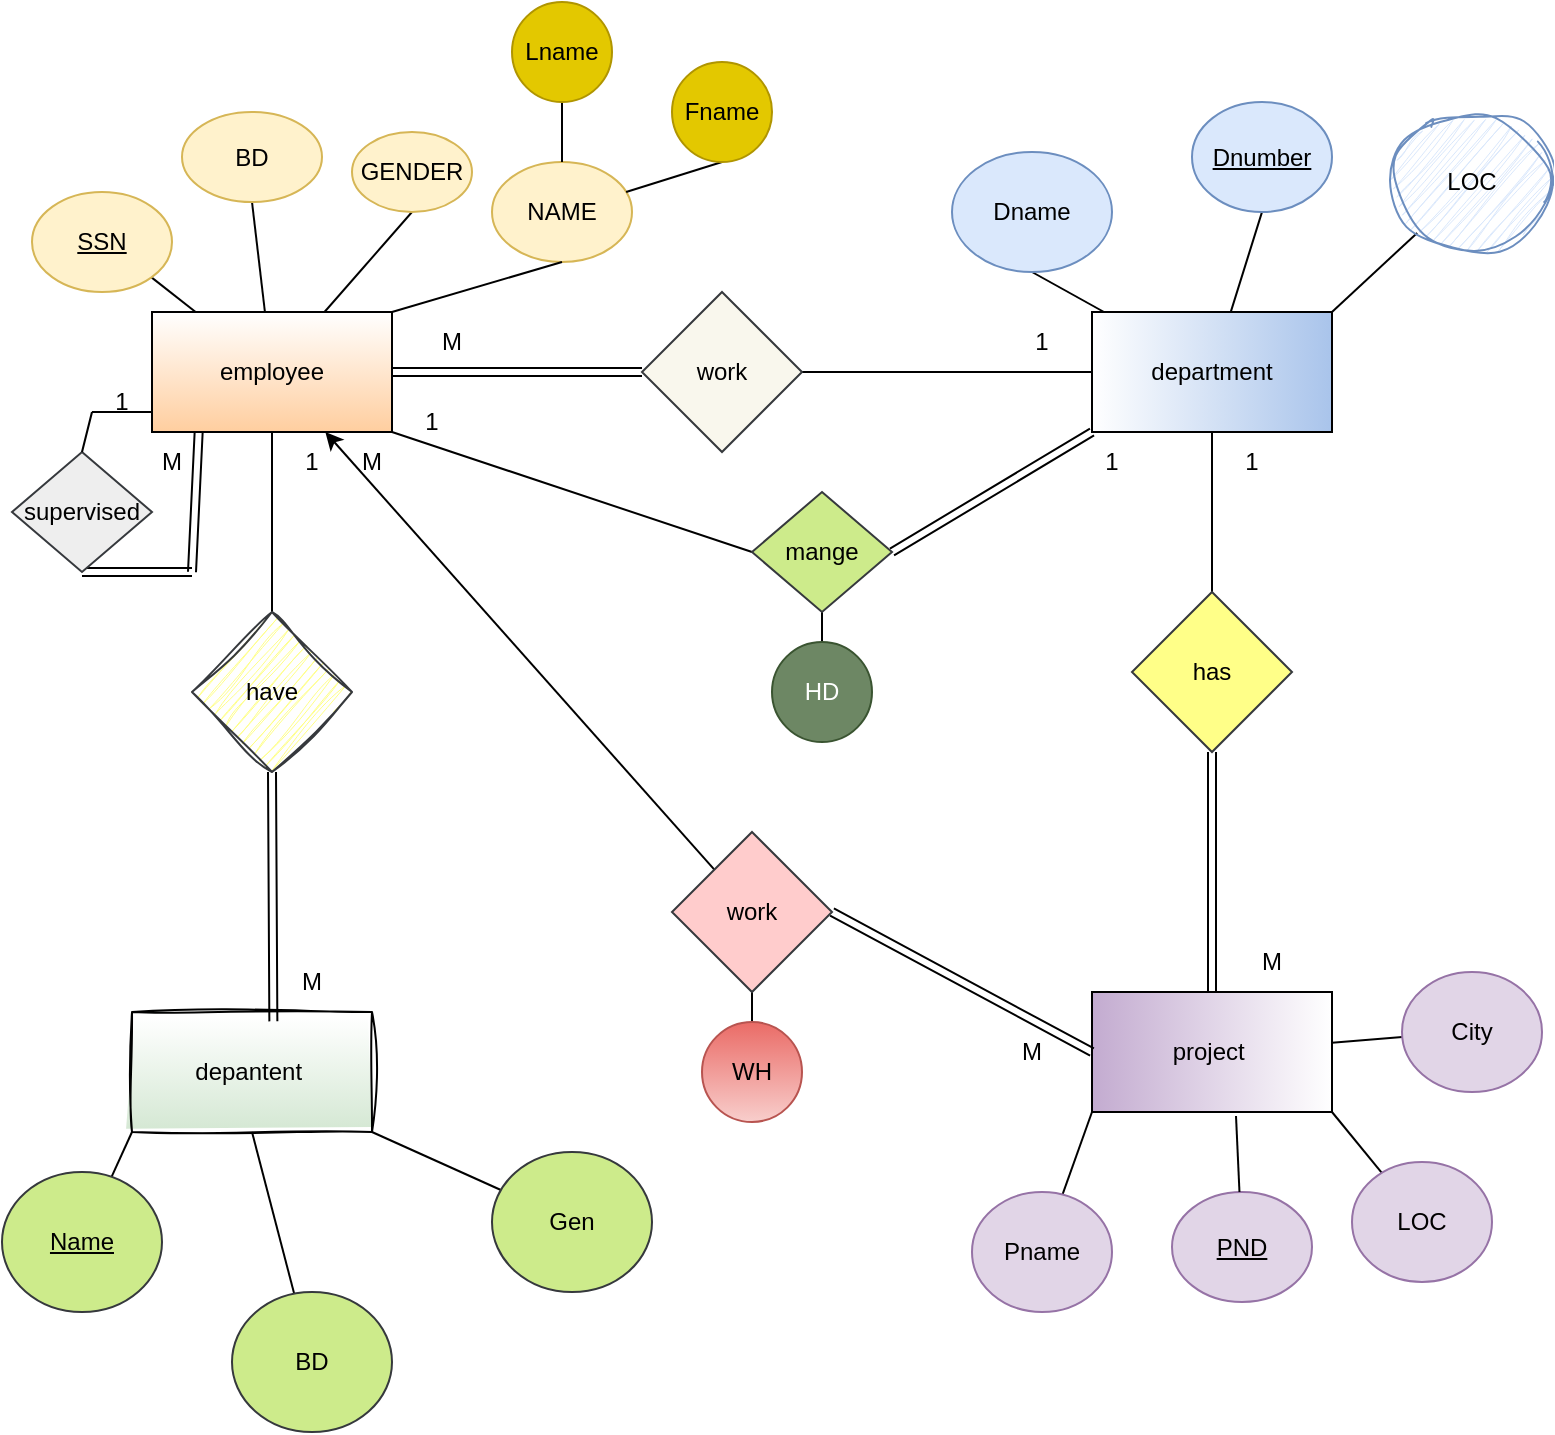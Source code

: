 <mxfile version="27.0.9">
  <diagram name="Page-1" id="zDC7yg41739mKEmi7JkL">
    <mxGraphModel dx="786" dy="562" grid="1" gridSize="10" guides="1" tooltips="1" connect="1" arrows="1" fold="1" page="1" pageScale="1" pageWidth="850" pageHeight="1100" math="0" shadow="0">
      <root>
        <mxCell id="0" />
        <mxCell id="1" parent="0" />
        <mxCell id="JTAhajaf97moWuEwI5oV-9" style="edgeStyle=orthogonalEdgeStyle;rounded=0;orthogonalLoop=1;jettySize=auto;html=1;exitX=0.5;exitY=1;exitDx=0;exitDy=0;entryX=0.5;entryY=0;entryDx=0;entryDy=0;endArrow=none;startFill=0;" edge="1" parent="1" source="JTAhajaf97moWuEwI5oV-1" target="JTAhajaf97moWuEwI5oV-5">
          <mxGeometry relative="1" as="geometry" />
        </mxCell>
        <mxCell id="JTAhajaf97moWuEwI5oV-1" value="department" style="rounded=0;whiteSpace=wrap;html=1;gradientColor=#A9C4EB;gradientDirection=east;" vertex="1" parent="1">
          <mxGeometry x="570" y="220" width="120" height="60" as="geometry" />
        </mxCell>
        <mxCell id="JTAhajaf97moWuEwI5oV-11" style="rounded=0;orthogonalLoop=1;jettySize=auto;html=1;exitX=0.5;exitY=1;exitDx=0;exitDy=0;endArrow=none;startFill=0;" edge="1" parent="1" source="JTAhajaf97moWuEwI5oV-2" target="JTAhajaf97moWuEwI5oV-6">
          <mxGeometry relative="1" as="geometry" />
        </mxCell>
        <mxCell id="JTAhajaf97moWuEwI5oV-14" style="rounded=0;orthogonalLoop=1;jettySize=auto;html=1;exitX=1;exitY=0.5;exitDx=0;exitDy=0;endArrow=none;startFill=0;shape=link;" edge="1" parent="1" source="JTAhajaf97moWuEwI5oV-2" target="JTAhajaf97moWuEwI5oV-13">
          <mxGeometry relative="1" as="geometry" />
        </mxCell>
        <object label="employee" id="JTAhajaf97moWuEwI5oV-2">
          <mxCell style="rounded=0;whiteSpace=wrap;html=1;gradientColor=#FFCE9F;" vertex="1" parent="1">
            <mxGeometry x="100" y="220" width="120" height="60" as="geometry" />
          </mxCell>
        </object>
        <mxCell id="JTAhajaf97moWuEwI5oV-3" value="project&amp;nbsp;" style="rounded=0;whiteSpace=wrap;html=1;gradientColor=#C3ABD0;gradientDirection=west;" vertex="1" parent="1">
          <mxGeometry x="570" y="560" width="120" height="60" as="geometry" />
        </mxCell>
        <mxCell id="JTAhajaf97moWuEwI5oV-47" style="rounded=0;orthogonalLoop=1;jettySize=auto;html=1;exitX=1;exitY=1;exitDx=0;exitDy=0;endArrow=none;startFill=0;curved=0;" edge="1" parent="1" source="JTAhajaf97moWuEwI5oV-4" target="JTAhajaf97moWuEwI5oV-44">
          <mxGeometry relative="1" as="geometry" />
        </mxCell>
        <mxCell id="JTAhajaf97moWuEwI5oV-48" style="rounded=0;orthogonalLoop=1;jettySize=auto;html=1;exitX=0.5;exitY=1;exitDx=0;exitDy=0;endArrow=none;startFill=0;" edge="1" parent="1" source="JTAhajaf97moWuEwI5oV-4" target="JTAhajaf97moWuEwI5oV-46">
          <mxGeometry relative="1" as="geometry" />
        </mxCell>
        <mxCell id="JTAhajaf97moWuEwI5oV-49" style="edgeStyle=none;rounded=0;orthogonalLoop=1;jettySize=auto;html=1;exitX=0;exitY=1;exitDx=0;exitDy=0;endArrow=none;startFill=0;" edge="1" parent="1" source="JTAhajaf97moWuEwI5oV-4" target="JTAhajaf97moWuEwI5oV-45">
          <mxGeometry relative="1" as="geometry" />
        </mxCell>
        <mxCell id="JTAhajaf97moWuEwI5oV-4" value="depantent&amp;nbsp;" style="rounded=0;whiteSpace=wrap;html=1;shadow=0;glass=0;fillStyle=auto;fillColor=default;gradientColor=#D5E8D4;sketch=1;curveFitting=1;jiggle=2;" vertex="1" parent="1">
          <mxGeometry x="90" y="570" width="120" height="60" as="geometry" />
        </mxCell>
        <mxCell id="JTAhajaf97moWuEwI5oV-10" style="edgeStyle=none;rounded=0;orthogonalLoop=1;jettySize=auto;html=1;exitX=0.5;exitY=1;exitDx=0;exitDy=0;endArrow=none;startFill=0;shape=link;" edge="1" parent="1" source="JTAhajaf97moWuEwI5oV-5" target="JTAhajaf97moWuEwI5oV-3">
          <mxGeometry relative="1" as="geometry" />
        </mxCell>
        <mxCell id="JTAhajaf97moWuEwI5oV-5" value="has" style="rhombus;whiteSpace=wrap;html=1;fillColor=#ffff88;strokeColor=#36393d;" vertex="1" parent="1">
          <mxGeometry x="590" y="360" width="80" height="80" as="geometry" />
        </mxCell>
        <mxCell id="JTAhajaf97moWuEwI5oV-6" value="have" style="rhombus;whiteSpace=wrap;html=1;rounded=0;shadow=0;sketch=1;curveFitting=1;jiggle=2;fillColor=#ffff88;strokeColor=#36393d;" vertex="1" parent="1">
          <mxGeometry x="120" y="370" width="80" height="80" as="geometry" />
        </mxCell>
        <mxCell id="JTAhajaf97moWuEwI5oV-12" style="edgeStyle=none;rounded=0;orthogonalLoop=1;jettySize=auto;html=1;exitX=0.5;exitY=1;exitDx=0;exitDy=0;entryX=0.589;entryY=0.078;entryDx=0;entryDy=0;entryPerimeter=0;endArrow=none;startFill=0;shape=link;" edge="1" parent="1" source="JTAhajaf97moWuEwI5oV-6" target="JTAhajaf97moWuEwI5oV-4">
          <mxGeometry relative="1" as="geometry" />
        </mxCell>
        <mxCell id="JTAhajaf97moWuEwI5oV-15" style="edgeStyle=none;rounded=0;orthogonalLoop=1;jettySize=auto;html=1;endArrow=none;startFill=0;" edge="1" parent="1" source="JTAhajaf97moWuEwI5oV-13" target="JTAhajaf97moWuEwI5oV-1">
          <mxGeometry relative="1" as="geometry" />
        </mxCell>
        <mxCell id="JTAhajaf97moWuEwI5oV-13" value="work" style="rhombus;whiteSpace=wrap;html=1;fillColor=#f9f7ed;strokeColor=#36393d;" vertex="1" parent="1">
          <mxGeometry x="345" y="210" width="80" height="80" as="geometry" />
        </mxCell>
        <mxCell id="JTAhajaf97moWuEwI5oV-20" style="edgeStyle=none;rounded=0;orthogonalLoop=1;jettySize=auto;html=1;entryX=1;entryY=0;entryDx=0;entryDy=0;endArrow=none;startFill=0;" edge="1" parent="1" source="JTAhajaf97moWuEwI5oV-16" target="JTAhajaf97moWuEwI5oV-1">
          <mxGeometry relative="1" as="geometry" />
        </mxCell>
        <mxCell id="JTAhajaf97moWuEwI5oV-16" value="LOC" style="ellipse;whiteSpace=wrap;html=1;shadow=0;sketch=1;curveFitting=1;jiggle=2;fillColor=#dae8fc;strokeColor=#6c8ebf;" vertex="1" parent="1">
          <mxGeometry x="720" y="120" width="80" height="70" as="geometry" />
        </mxCell>
        <mxCell id="JTAhajaf97moWuEwI5oV-22" style="edgeStyle=none;rounded=0;orthogonalLoop=1;jettySize=auto;html=1;exitX=0.5;exitY=1;exitDx=0;exitDy=0;endArrow=none;startFill=0;" edge="1" parent="1" source="JTAhajaf97moWuEwI5oV-17" target="JTAhajaf97moWuEwI5oV-1">
          <mxGeometry relative="1" as="geometry" />
        </mxCell>
        <mxCell id="JTAhajaf97moWuEwI5oV-17" value="Dname" style="ellipse;whiteSpace=wrap;html=1;fillColor=#dae8fc;strokeColor=#6c8ebf;" vertex="1" parent="1">
          <mxGeometry x="500" y="140" width="80" height="60" as="geometry" />
        </mxCell>
        <mxCell id="JTAhajaf97moWuEwI5oV-21" style="rounded=0;orthogonalLoop=1;jettySize=auto;html=1;exitX=0.5;exitY=1;exitDx=0;exitDy=0;endArrow=none;startFill=0;" edge="1" parent="1" source="JTAhajaf97moWuEwI5oV-18" target="JTAhajaf97moWuEwI5oV-1">
          <mxGeometry relative="1" as="geometry" />
        </mxCell>
        <mxCell id="JTAhajaf97moWuEwI5oV-18" value="Dnumber" style="ellipse;whiteSpace=wrap;html=1;fontStyle=4;fillColor=#dae8fc;strokeColor=#6c8ebf;" vertex="1" parent="1">
          <mxGeometry x="620" y="115" width="70" height="55" as="geometry" />
        </mxCell>
        <mxCell id="JTAhajaf97moWuEwI5oV-29" style="rounded=0;orthogonalLoop=1;jettySize=auto;html=1;exitX=1;exitY=1;exitDx=0;exitDy=0;endArrow=none;startFill=0;" edge="1" parent="1" source="JTAhajaf97moWuEwI5oV-23" target="JTAhajaf97moWuEwI5oV-2">
          <mxGeometry relative="1" as="geometry" />
        </mxCell>
        <mxCell id="JTAhajaf97moWuEwI5oV-23" value="SSN" style="ellipse;whiteSpace=wrap;html=1;fontStyle=4;fillColor=#fff2cc;strokeColor=#d6b656;" vertex="1" parent="1">
          <mxGeometry x="40" y="160" width="70" height="50" as="geometry" />
        </mxCell>
        <mxCell id="JTAhajaf97moWuEwI5oV-30" style="rounded=0;orthogonalLoop=1;jettySize=auto;html=1;exitX=0.5;exitY=1;exitDx=0;exitDy=0;endArrow=none;startFill=0;" edge="1" parent="1" source="JTAhajaf97moWuEwI5oV-24" target="JTAhajaf97moWuEwI5oV-2">
          <mxGeometry relative="1" as="geometry" />
        </mxCell>
        <mxCell id="JTAhajaf97moWuEwI5oV-24" value="BD" style="ellipse;whiteSpace=wrap;html=1;fillColor=#fff2cc;strokeColor=#d6b656;" vertex="1" parent="1">
          <mxGeometry x="115" y="120" width="70" height="45" as="geometry" />
        </mxCell>
        <mxCell id="JTAhajaf97moWuEwI5oV-31" style="rounded=0;orthogonalLoop=1;jettySize=auto;html=1;exitX=0.5;exitY=1;exitDx=0;exitDy=0;endArrow=none;startFill=0;" edge="1" parent="1" source="JTAhajaf97moWuEwI5oV-25" target="JTAhajaf97moWuEwI5oV-2">
          <mxGeometry relative="1" as="geometry" />
        </mxCell>
        <mxCell id="JTAhajaf97moWuEwI5oV-25" value="GENDER" style="ellipse;whiteSpace=wrap;html=1;fillColor=#fff2cc;strokeColor=#d6b656;" vertex="1" parent="1">
          <mxGeometry x="200" y="130" width="60" height="40" as="geometry" />
        </mxCell>
        <mxCell id="JTAhajaf97moWuEwI5oV-26" value="NAME" style="ellipse;whiteSpace=wrap;html=1;fillColor=#fff2cc;strokeColor=#d6b656;" vertex="1" parent="1">
          <mxGeometry x="270" y="145" width="70" height="50" as="geometry" />
        </mxCell>
        <mxCell id="JTAhajaf97moWuEwI5oV-34" style="edgeStyle=none;rounded=0;orthogonalLoop=1;jettySize=auto;html=1;exitX=0.5;exitY=1;exitDx=0;exitDy=0;endArrow=none;startFill=0;" edge="1" parent="1" source="JTAhajaf97moWuEwI5oV-27" target="JTAhajaf97moWuEwI5oV-26">
          <mxGeometry relative="1" as="geometry" />
        </mxCell>
        <mxCell id="JTAhajaf97moWuEwI5oV-27" value="Lname" style="ellipse;whiteSpace=wrap;html=1;fillColor=#e3c800;fontColor=#000000;strokeColor=#B09500;" vertex="1" parent="1">
          <mxGeometry x="280" y="65" width="50" height="50" as="geometry" />
        </mxCell>
        <mxCell id="JTAhajaf97moWuEwI5oV-33" style="rounded=0;orthogonalLoop=1;jettySize=auto;html=1;exitX=0.5;exitY=1;exitDx=0;exitDy=0;endArrow=none;startFill=0;" edge="1" parent="1" source="JTAhajaf97moWuEwI5oV-28" target="JTAhajaf97moWuEwI5oV-26">
          <mxGeometry relative="1" as="geometry" />
        </mxCell>
        <mxCell id="JTAhajaf97moWuEwI5oV-28" value="Fname" style="ellipse;whiteSpace=wrap;html=1;fillColor=#e3c800;fontColor=#000000;strokeColor=#B09500;" vertex="1" parent="1">
          <mxGeometry x="360" y="95" width="50" height="50" as="geometry" />
        </mxCell>
        <mxCell id="JTAhajaf97moWuEwI5oV-32" style="rounded=0;orthogonalLoop=1;jettySize=auto;html=1;exitX=0.5;exitY=1;exitDx=0;exitDy=0;entryX=1;entryY=0;entryDx=0;entryDy=0;endArrow=none;startFill=0;" edge="1" parent="1" source="JTAhajaf97moWuEwI5oV-26" target="JTAhajaf97moWuEwI5oV-2">
          <mxGeometry relative="1" as="geometry" />
        </mxCell>
        <mxCell id="JTAhajaf97moWuEwI5oV-37" style="rounded=0;orthogonalLoop=1;jettySize=auto;html=1;exitX=0.5;exitY=1;exitDx=0;exitDy=0;endArrow=none;startFill=0;shape=link;" edge="1" parent="1" source="JTAhajaf97moWuEwI5oV-35">
          <mxGeometry relative="1" as="geometry">
            <mxPoint x="120" y="350" as="targetPoint" />
          </mxGeometry>
        </mxCell>
        <mxCell id="JTAhajaf97moWuEwI5oV-35" value="supervised" style="rhombus;whiteSpace=wrap;html=1;fillColor=#eeeeee;strokeColor=#36393d;" vertex="1" parent="1">
          <mxGeometry x="30" y="290" width="70" height="60" as="geometry" />
        </mxCell>
        <mxCell id="JTAhajaf97moWuEwI5oV-40" value="" style="endArrow=none;html=1;rounded=0;shape=link;" edge="1" parent="1">
          <mxGeometry width="50" height="50" relative="1" as="geometry">
            <mxPoint x="120" y="350" as="sourcePoint" />
            <mxPoint x="123.333" y="280" as="targetPoint" />
          </mxGeometry>
        </mxCell>
        <mxCell id="JTAhajaf97moWuEwI5oV-41" value="" style="endArrow=none;html=1;rounded=0;" edge="1" parent="1">
          <mxGeometry width="50" height="50" relative="1" as="geometry">
            <mxPoint x="70" y="270" as="sourcePoint" />
            <mxPoint x="100" y="270" as="targetPoint" />
          </mxGeometry>
        </mxCell>
        <mxCell id="JTAhajaf97moWuEwI5oV-42" value="" style="endArrow=none;html=1;rounded=0;exitX=0.5;exitY=0;exitDx=0;exitDy=0;" edge="1" parent="1" source="JTAhajaf97moWuEwI5oV-35">
          <mxGeometry width="50" height="50" relative="1" as="geometry">
            <mxPoint x="30" y="310" as="sourcePoint" />
            <mxPoint x="70" y="270" as="targetPoint" />
          </mxGeometry>
        </mxCell>
        <mxCell id="JTAhajaf97moWuEwI5oV-44" value="Gen" style="ellipse;whiteSpace=wrap;html=1;fillColor=#cdeb8b;strokeColor=#36393d;" vertex="1" parent="1">
          <mxGeometry x="270" y="640" width="80" height="70" as="geometry" />
        </mxCell>
        <mxCell id="JTAhajaf97moWuEwI5oV-45" value="Name" style="ellipse;whiteSpace=wrap;html=1;fontStyle=4;fillColor=#cdeb8b;strokeColor=#36393d;" vertex="1" parent="1">
          <mxGeometry x="25" y="650" width="80" height="70" as="geometry" />
        </mxCell>
        <mxCell id="JTAhajaf97moWuEwI5oV-46" value="BD" style="ellipse;whiteSpace=wrap;html=1;fillColor=#cdeb8b;strokeColor=#36393d;" vertex="1" parent="1">
          <mxGeometry x="140" y="710" width="80" height="70" as="geometry" />
        </mxCell>
        <mxCell id="JTAhajaf97moWuEwI5oV-55" style="edgeStyle=none;rounded=0;orthogonalLoop=1;jettySize=auto;html=1;endArrow=none;startFill=0;" edge="1" parent="1" source="JTAhajaf97moWuEwI5oV-50" target="JTAhajaf97moWuEwI5oV-3">
          <mxGeometry relative="1" as="geometry" />
        </mxCell>
        <mxCell id="JTAhajaf97moWuEwI5oV-50" value="City" style="ellipse;whiteSpace=wrap;html=1;fillColor=#e1d5e7;strokeColor=#9673a6;" vertex="1" parent="1">
          <mxGeometry x="725" y="550" width="70" height="60" as="geometry" />
        </mxCell>
        <mxCell id="JTAhajaf97moWuEwI5oV-51" value="PND" style="ellipse;whiteSpace=wrap;html=1;fontStyle=4;fillColor=#e1d5e7;strokeColor=#9673a6;" vertex="1" parent="1">
          <mxGeometry x="610" y="660" width="70" height="55" as="geometry" />
        </mxCell>
        <mxCell id="JTAhajaf97moWuEwI5oV-56" style="edgeStyle=none;rounded=0;orthogonalLoop=1;jettySize=auto;html=1;entryX=1;entryY=1;entryDx=0;entryDy=0;endArrow=none;startFill=0;" edge="1" parent="1" source="JTAhajaf97moWuEwI5oV-52" target="JTAhajaf97moWuEwI5oV-3">
          <mxGeometry relative="1" as="geometry" />
        </mxCell>
        <mxCell id="JTAhajaf97moWuEwI5oV-52" value="LOC" style="ellipse;whiteSpace=wrap;html=1;fillColor=#e1d5e7;strokeColor=#9673a6;" vertex="1" parent="1">
          <mxGeometry x="700" y="645" width="70" height="60" as="geometry" />
        </mxCell>
        <mxCell id="JTAhajaf97moWuEwI5oV-58" style="edgeStyle=none;rounded=0;orthogonalLoop=1;jettySize=auto;html=1;entryX=0;entryY=1;entryDx=0;entryDy=0;endArrow=none;startFill=0;" edge="1" parent="1" source="JTAhajaf97moWuEwI5oV-53" target="JTAhajaf97moWuEwI5oV-3">
          <mxGeometry relative="1" as="geometry" />
        </mxCell>
        <mxCell id="JTAhajaf97moWuEwI5oV-53" value="Pname" style="ellipse;whiteSpace=wrap;html=1;fillColor=#e1d5e7;strokeColor=#9673a6;" vertex="1" parent="1">
          <mxGeometry x="510" y="660" width="70" height="60" as="geometry" />
        </mxCell>
        <mxCell id="JTAhajaf97moWuEwI5oV-57" style="edgeStyle=none;rounded=0;orthogonalLoop=1;jettySize=auto;html=1;entryX=0.6;entryY=1.033;entryDx=0;entryDy=0;entryPerimeter=0;endArrow=none;startFill=0;" edge="1" parent="1" source="JTAhajaf97moWuEwI5oV-51" target="JTAhajaf97moWuEwI5oV-3">
          <mxGeometry relative="1" as="geometry" />
        </mxCell>
        <mxCell id="JTAhajaf97moWuEwI5oV-61" style="edgeStyle=none;rounded=0;orthogonalLoop=1;jettySize=auto;html=1;entryX=1;entryY=1;entryDx=0;entryDy=0;endArrow=none;startFill=0;exitX=0;exitY=0.5;exitDx=0;exitDy=0;" edge="1" parent="1" source="JTAhajaf97moWuEwI5oV-60" target="JTAhajaf97moWuEwI5oV-2">
          <mxGeometry relative="1" as="geometry" />
        </mxCell>
        <mxCell id="JTAhajaf97moWuEwI5oV-62" style="edgeStyle=none;rounded=0;orthogonalLoop=1;jettySize=auto;html=1;exitX=1;exitY=0.5;exitDx=0;exitDy=0;entryX=0;entryY=1;entryDx=0;entryDy=0;shape=link;" edge="1" parent="1" source="JTAhajaf97moWuEwI5oV-60" target="JTAhajaf97moWuEwI5oV-1">
          <mxGeometry relative="1" as="geometry" />
        </mxCell>
        <mxCell id="JTAhajaf97moWuEwI5oV-69" style="edgeStyle=none;rounded=0;orthogonalLoop=1;jettySize=auto;html=1;exitX=0.5;exitY=1;exitDx=0;exitDy=0;entryX=0.5;entryY=0;entryDx=0;entryDy=0;endArrow=none;startFill=0;" edge="1" parent="1" source="JTAhajaf97moWuEwI5oV-60" target="JTAhajaf97moWuEwI5oV-68">
          <mxGeometry relative="1" as="geometry" />
        </mxCell>
        <mxCell id="JTAhajaf97moWuEwI5oV-60" value="mange" style="rhombus;whiteSpace=wrap;html=1;fillColor=#cdeb8b;strokeColor=#36393d;" vertex="1" parent="1">
          <mxGeometry x="400" y="310" width="70" height="60" as="geometry" />
        </mxCell>
        <mxCell id="JTAhajaf97moWuEwI5oV-64" style="edgeStyle=none;rounded=0;orthogonalLoop=1;jettySize=auto;html=1;" edge="1" parent="1" source="JTAhajaf97moWuEwI5oV-63" target="JTAhajaf97moWuEwI5oV-2">
          <mxGeometry relative="1" as="geometry" />
        </mxCell>
        <mxCell id="JTAhajaf97moWuEwI5oV-65" style="edgeStyle=none;rounded=0;orthogonalLoop=1;jettySize=auto;html=1;exitX=1;exitY=0.5;exitDx=0;exitDy=0;entryX=0;entryY=0.5;entryDx=0;entryDy=0;shape=link;" edge="1" parent="1" source="JTAhajaf97moWuEwI5oV-63" target="JTAhajaf97moWuEwI5oV-3">
          <mxGeometry relative="1" as="geometry" />
        </mxCell>
        <mxCell id="JTAhajaf97moWuEwI5oV-67" style="edgeStyle=none;rounded=0;orthogonalLoop=1;jettySize=auto;html=1;exitX=0.5;exitY=1;exitDx=0;exitDy=0;entryX=0.5;entryY=0;entryDx=0;entryDy=0;endArrow=none;startFill=0;" edge="1" parent="1" source="JTAhajaf97moWuEwI5oV-63" target="JTAhajaf97moWuEwI5oV-66">
          <mxGeometry relative="1" as="geometry" />
        </mxCell>
        <mxCell id="JTAhajaf97moWuEwI5oV-63" value="work" style="rhombus;whiteSpace=wrap;html=1;fillColor=#ffcccc;strokeColor=#36393d;" vertex="1" parent="1">
          <mxGeometry x="360" y="480" width="80" height="80" as="geometry" />
        </mxCell>
        <mxCell id="JTAhajaf97moWuEwI5oV-66" value="WH" style="ellipse;whiteSpace=wrap;html=1;aspect=fixed;fillColor=#f8cecc;gradientColor=#ea6b66;strokeColor=#b85450;gradientDirection=north;" vertex="1" parent="1">
          <mxGeometry x="375" y="575" width="50" height="50" as="geometry" />
        </mxCell>
        <mxCell id="JTAhajaf97moWuEwI5oV-68" value="HD" style="ellipse;whiteSpace=wrap;html=1;fillColor=#6d8764;fontColor=#ffffff;strokeColor=#3A5431;fillStyle=solid;" vertex="1" parent="1">
          <mxGeometry x="410" y="385" width="50" height="50" as="geometry" />
        </mxCell>
        <mxCell id="JTAhajaf97moWuEwI5oV-70" value="1" style="text;html=1;align=center;verticalAlign=middle;whiteSpace=wrap;rounded=0;" vertex="1" parent="1">
          <mxGeometry x="515" y="220" width="60" height="30" as="geometry" />
        </mxCell>
        <mxCell id="JTAhajaf97moWuEwI5oV-71" value="M" style="text;html=1;align=center;verticalAlign=middle;whiteSpace=wrap;rounded=0;" vertex="1" parent="1">
          <mxGeometry x="220" y="220" width="60" height="30" as="geometry" />
        </mxCell>
        <mxCell id="JTAhajaf97moWuEwI5oV-72" value="1" style="text;html=1;align=center;verticalAlign=middle;whiteSpace=wrap;rounded=0;" vertex="1" parent="1">
          <mxGeometry x="550" y="280" width="60" height="30" as="geometry" />
        </mxCell>
        <mxCell id="JTAhajaf97moWuEwI5oV-73" value="1" style="text;html=1;align=center;verticalAlign=middle;whiteSpace=wrap;rounded=0;" vertex="1" parent="1">
          <mxGeometry x="620" y="280" width="60" height="30" as="geometry" />
        </mxCell>
        <mxCell id="JTAhajaf97moWuEwI5oV-75" value="M" style="text;html=1;align=center;verticalAlign=middle;whiteSpace=wrap;rounded=0;" vertex="1" parent="1">
          <mxGeometry x="630" y="530" width="60" height="30" as="geometry" />
        </mxCell>
        <mxCell id="JTAhajaf97moWuEwI5oV-76" value="M" style="text;html=1;align=center;verticalAlign=middle;whiteSpace=wrap;rounded=0;" vertex="1" parent="1">
          <mxGeometry x="510" y="575" width="60" height="30" as="geometry" />
        </mxCell>
        <mxCell id="JTAhajaf97moWuEwI5oV-77" value="M" style="text;html=1;align=center;verticalAlign=middle;whiteSpace=wrap;rounded=0;" vertex="1" parent="1">
          <mxGeometry x="150" y="540" width="60" height="30" as="geometry" />
        </mxCell>
        <mxCell id="JTAhajaf97moWuEwI5oV-78" value="M" style="text;html=1;align=center;verticalAlign=middle;whiteSpace=wrap;rounded=0;" vertex="1" parent="1">
          <mxGeometry x="180" y="280" width="60" height="30" as="geometry" />
        </mxCell>
        <mxCell id="JTAhajaf97moWuEwI5oV-79" value="1" style="text;html=1;align=center;verticalAlign=middle;whiteSpace=wrap;rounded=0;" vertex="1" parent="1">
          <mxGeometry x="210" y="260" width="60" height="30" as="geometry" />
        </mxCell>
        <mxCell id="JTAhajaf97moWuEwI5oV-81" value="1" style="text;html=1;align=center;verticalAlign=middle;whiteSpace=wrap;rounded=0;" vertex="1" parent="1">
          <mxGeometry x="150" y="280" width="60" height="30" as="geometry" />
        </mxCell>
        <mxCell id="JTAhajaf97moWuEwI5oV-82" value="1" style="text;html=1;align=center;verticalAlign=middle;whiteSpace=wrap;rounded=0;" vertex="1" parent="1">
          <mxGeometry x="55" y="250" width="60" height="30" as="geometry" />
        </mxCell>
        <mxCell id="JTAhajaf97moWuEwI5oV-83" value="M" style="text;html=1;align=center;verticalAlign=middle;whiteSpace=wrap;rounded=0;" vertex="1" parent="1">
          <mxGeometry x="80" y="280" width="60" height="30" as="geometry" />
        </mxCell>
      </root>
    </mxGraphModel>
  </diagram>
</mxfile>
